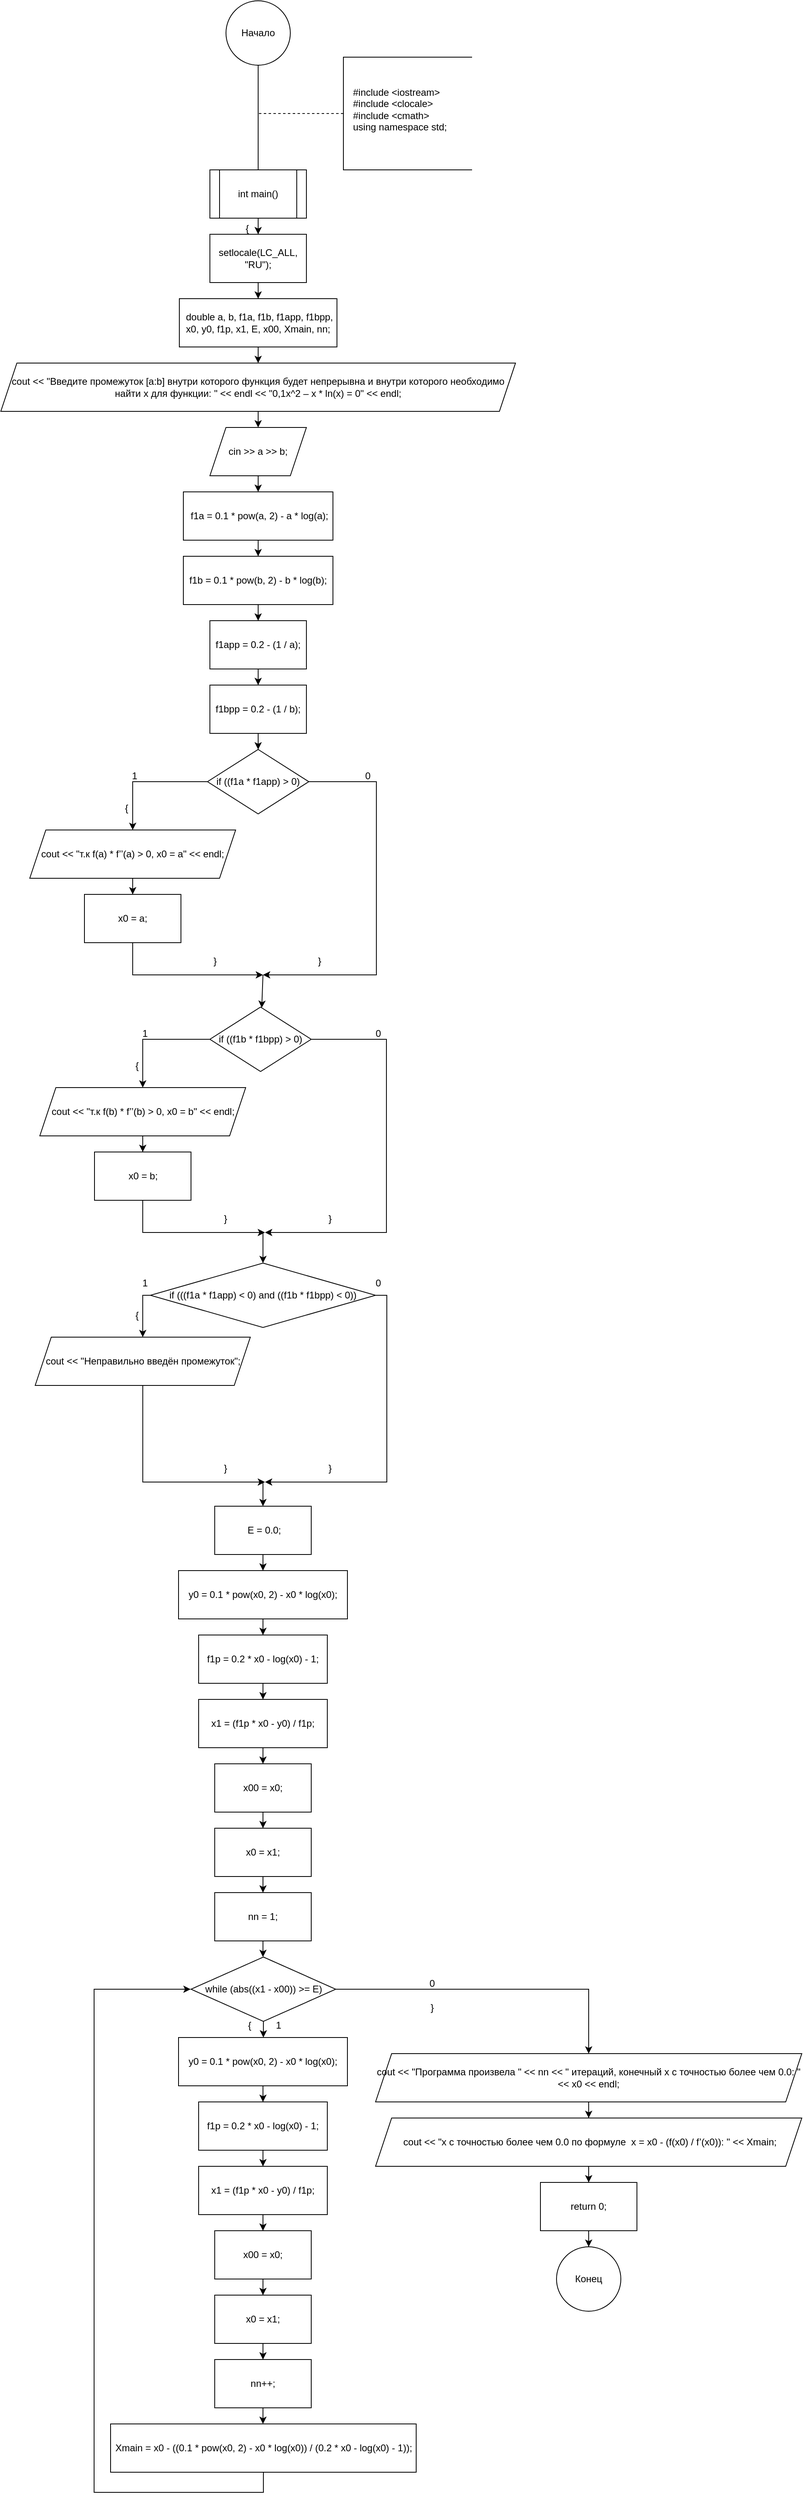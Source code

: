 <mxfile version="25.0.1">
  <diagram name="Страница — 1" id="KuzJ7BlQU6zKA9WAR2Pb">
    <mxGraphModel dx="1521" dy="707" grid="1" gridSize="10" guides="1" tooltips="1" connect="1" arrows="1" fold="1" page="1" pageScale="1" pageWidth="827" pageHeight="1169" math="0" shadow="0">
      <root>
        <mxCell id="0" />
        <mxCell id="1" parent="0" />
        <mxCell id="lhjsXPEg61r2P-uyUNNi-3" style="edgeStyle=orthogonalEdgeStyle;rounded=0;orthogonalLoop=1;jettySize=auto;html=1;" edge="1" parent="1" source="lhjsXPEg61r2P-uyUNNi-1">
          <mxGeometry relative="1" as="geometry">
            <mxPoint x="414" y="240" as="targetPoint" />
          </mxGeometry>
        </mxCell>
        <mxCell id="lhjsXPEg61r2P-uyUNNi-1" value="Начало" style="ellipse;whiteSpace=wrap;html=1;aspect=fixed;" vertex="1" parent="1">
          <mxGeometry x="374" y="20" width="80" height="80" as="geometry" />
        </mxCell>
        <mxCell id="lhjsXPEg61r2P-uyUNNi-2" value="" style="endArrow=none;dashed=1;html=1;rounded=0;" edge="1" parent="1">
          <mxGeometry width="50" height="50" relative="1" as="geometry">
            <mxPoint x="520" y="160" as="sourcePoint" />
            <mxPoint x="414" y="160" as="targetPoint" />
          </mxGeometry>
        </mxCell>
        <mxCell id="lhjsXPEg61r2P-uyUNNi-4" value="" style="endArrow=none;html=1;rounded=0;" edge="1" parent="1">
          <mxGeometry width="50" height="50" relative="1" as="geometry">
            <mxPoint x="680" y="230" as="sourcePoint" />
            <mxPoint x="680" y="90" as="targetPoint" />
            <Array as="points">
              <mxPoint x="520" y="230" />
              <mxPoint x="520" y="90" />
            </Array>
          </mxGeometry>
        </mxCell>
        <mxCell id="lhjsXPEg61r2P-uyUNNi-5" value="#include &lt;iostream&gt;&#xa;#include &lt;clocale&gt;&#xa;#include &lt;cmath&gt; &#xa;using namespace std;" style="text;whiteSpace=wrap;" vertex="1" parent="1">
          <mxGeometry x="530" y="120" width="150" height="80" as="geometry" />
        </mxCell>
        <mxCell id="lhjsXPEg61r2P-uyUNNi-7" style="edgeStyle=orthogonalEdgeStyle;rounded=0;orthogonalLoop=1;jettySize=auto;html=1;" edge="1" parent="1" source="lhjsXPEg61r2P-uyUNNi-6" target="lhjsXPEg61r2P-uyUNNi-8">
          <mxGeometry relative="1" as="geometry">
            <mxPoint x="414" y="320" as="targetPoint" />
          </mxGeometry>
        </mxCell>
        <mxCell id="lhjsXPEg61r2P-uyUNNi-6" value="int main()" style="shape=process;whiteSpace=wrap;html=1;backgroundOutline=1;" vertex="1" parent="1">
          <mxGeometry x="354" y="230" width="120" height="60" as="geometry" />
        </mxCell>
        <mxCell id="lhjsXPEg61r2P-uyUNNi-9" style="edgeStyle=orthogonalEdgeStyle;rounded=0;orthogonalLoop=1;jettySize=auto;html=1;" edge="1" parent="1" source="lhjsXPEg61r2P-uyUNNi-8" target="lhjsXPEg61r2P-uyUNNi-10">
          <mxGeometry relative="1" as="geometry">
            <mxPoint x="414" y="400" as="targetPoint" />
          </mxGeometry>
        </mxCell>
        <mxCell id="lhjsXPEg61r2P-uyUNNi-8" value="setlocale(LC_ALL, &quot;RU&quot;);" style="rounded=0;whiteSpace=wrap;html=1;" vertex="1" parent="1">
          <mxGeometry x="354" y="310" width="120" height="60" as="geometry" />
        </mxCell>
        <mxCell id="lhjsXPEg61r2P-uyUNNi-12" style="edgeStyle=orthogonalEdgeStyle;rounded=0;orthogonalLoop=1;jettySize=auto;html=1;" edge="1" parent="1" source="lhjsXPEg61r2P-uyUNNi-10">
          <mxGeometry relative="1" as="geometry">
            <mxPoint x="414" y="470" as="targetPoint" />
          </mxGeometry>
        </mxCell>
        <mxCell id="lhjsXPEg61r2P-uyUNNi-10" value="&amp;nbsp;double a, b, f1a, f1b, f1app, f1bpp, x0, y0, f1p, x1, E, x00, Xmain, nn;" style="rounded=0;whiteSpace=wrap;html=1;" vertex="1" parent="1">
          <mxGeometry x="316" y="390" width="196" height="60" as="geometry" />
        </mxCell>
        <mxCell id="lhjsXPEg61r2P-uyUNNi-14" style="edgeStyle=orthogonalEdgeStyle;rounded=0;orthogonalLoop=1;jettySize=auto;html=1;" edge="1" parent="1">
          <mxGeometry relative="1" as="geometry">
            <mxPoint x="414" y="550" as="targetPoint" />
            <mxPoint x="414" y="530" as="sourcePoint" />
          </mxGeometry>
        </mxCell>
        <mxCell id="lhjsXPEg61r2P-uyUNNi-17" style="edgeStyle=orthogonalEdgeStyle;rounded=0;orthogonalLoop=1;jettySize=auto;html=1;entryX=0.5;entryY=0;entryDx=0;entryDy=0;" edge="1" parent="1" target="lhjsXPEg61r2P-uyUNNi-16">
          <mxGeometry relative="1" as="geometry">
            <mxPoint x="414" y="610" as="sourcePoint" />
          </mxGeometry>
        </mxCell>
        <mxCell id="lhjsXPEg61r2P-uyUNNi-19" style="edgeStyle=orthogonalEdgeStyle;rounded=0;orthogonalLoop=1;jettySize=auto;html=1;entryX=0.5;entryY=0;entryDx=0;entryDy=0;" edge="1" parent="1" source="lhjsXPEg61r2P-uyUNNi-16" target="lhjsXPEg61r2P-uyUNNi-18">
          <mxGeometry relative="1" as="geometry" />
        </mxCell>
        <mxCell id="lhjsXPEg61r2P-uyUNNi-16" value="&amp;nbsp;f1a = 0.1 * pow(a, 2) - a * log(a);" style="rounded=0;whiteSpace=wrap;html=1;" vertex="1" parent="1">
          <mxGeometry x="321" y="630" width="186" height="60" as="geometry" />
        </mxCell>
        <mxCell id="lhjsXPEg61r2P-uyUNNi-20" style="edgeStyle=orthogonalEdgeStyle;rounded=0;orthogonalLoop=1;jettySize=auto;html=1;" edge="1" parent="1" source="lhjsXPEg61r2P-uyUNNi-18" target="lhjsXPEg61r2P-uyUNNi-21">
          <mxGeometry relative="1" as="geometry">
            <mxPoint x="414" y="800" as="targetPoint" />
          </mxGeometry>
        </mxCell>
        <mxCell id="lhjsXPEg61r2P-uyUNNi-18" value="f1b = 0.1 * pow(b, 2) - b * log(b);" style="rounded=0;whiteSpace=wrap;html=1;" vertex="1" parent="1">
          <mxGeometry x="321" y="710" width="186" height="60" as="geometry" />
        </mxCell>
        <mxCell id="lhjsXPEg61r2P-uyUNNi-22" style="edgeStyle=orthogonalEdgeStyle;rounded=0;orthogonalLoop=1;jettySize=auto;html=1;" edge="1" parent="1" source="lhjsXPEg61r2P-uyUNNi-21" target="lhjsXPEg61r2P-uyUNNi-27">
          <mxGeometry relative="1" as="geometry">
            <mxPoint x="414" y="880" as="targetPoint" />
          </mxGeometry>
        </mxCell>
        <mxCell id="lhjsXPEg61r2P-uyUNNi-21" value="f1app = 0.2 - (1 / a);" style="rounded=0;whiteSpace=wrap;html=1;" vertex="1" parent="1">
          <mxGeometry x="354" y="790" width="120" height="60" as="geometry" />
        </mxCell>
        <mxCell id="lhjsXPEg61r2P-uyUNNi-25" value="cin &amp;gt;&amp;gt; a &amp;gt;&amp;gt; b;" style="shape=parallelogram;perimeter=parallelogramPerimeter;whiteSpace=wrap;html=1;fixedSize=1;" vertex="1" parent="1">
          <mxGeometry x="354" y="550" width="120" height="60" as="geometry" />
        </mxCell>
        <mxCell id="lhjsXPEg61r2P-uyUNNi-26" value="cout &amp;lt;&amp;lt; &quot;Введите промежуток [a:b] внутри которого функция будет непрерывна и внутри которого необходимо найти x для функции: &quot; &amp;lt;&amp;lt; endl &amp;lt;&amp;lt; &quot;0,1x^2 – x * ln(x) = 0&quot; &amp;lt;&amp;lt; endl;" style="shape=parallelogram;perimeter=parallelogramPerimeter;whiteSpace=wrap;html=1;fixedSize=1;" vertex="1" parent="1">
          <mxGeometry x="94" y="470" width="640" height="60" as="geometry" />
        </mxCell>
        <mxCell id="lhjsXPEg61r2P-uyUNNi-28" style="edgeStyle=orthogonalEdgeStyle;rounded=0;orthogonalLoop=1;jettySize=auto;html=1;" edge="1" parent="1" source="lhjsXPEg61r2P-uyUNNi-27" target="lhjsXPEg61r2P-uyUNNi-29">
          <mxGeometry relative="1" as="geometry">
            <mxPoint x="414" y="950" as="targetPoint" />
          </mxGeometry>
        </mxCell>
        <mxCell id="lhjsXPEg61r2P-uyUNNi-27" value="f1bpp = 0.2 - (1 / b);" style="rounded=0;whiteSpace=wrap;html=1;" vertex="1" parent="1">
          <mxGeometry x="354" y="870" width="120" height="60" as="geometry" />
        </mxCell>
        <mxCell id="lhjsXPEg61r2P-uyUNNi-38" style="edgeStyle=orthogonalEdgeStyle;rounded=0;orthogonalLoop=1;jettySize=auto;html=1;entryX=0.5;entryY=0;entryDx=0;entryDy=0;" edge="1" parent="1" source="lhjsXPEg61r2P-uyUNNi-29" target="lhjsXPEg61r2P-uyUNNi-35">
          <mxGeometry relative="1" as="geometry">
            <Array as="points">
              <mxPoint x="258" y="990" />
            </Array>
          </mxGeometry>
        </mxCell>
        <mxCell id="lhjsXPEg61r2P-uyUNNi-40" style="edgeStyle=orthogonalEdgeStyle;rounded=0;orthogonalLoop=1;jettySize=auto;html=1;" edge="1" parent="1" source="lhjsXPEg61r2P-uyUNNi-29">
          <mxGeometry relative="1" as="geometry">
            <mxPoint x="420" y="1230" as="targetPoint" />
            <Array as="points">
              <mxPoint x="561" y="990" />
            </Array>
          </mxGeometry>
        </mxCell>
        <mxCell id="lhjsXPEg61r2P-uyUNNi-29" value="if ((f1a * f1app) &amp;gt; 0)" style="rhombus;whiteSpace=wrap;html=1;" vertex="1" parent="1">
          <mxGeometry x="351" y="950" width="126" height="80" as="geometry" />
        </mxCell>
        <mxCell id="lhjsXPEg61r2P-uyUNNi-41" style="edgeStyle=orthogonalEdgeStyle;rounded=0;orthogonalLoop=1;jettySize=auto;html=1;" edge="1" parent="1" source="lhjsXPEg61r2P-uyUNNi-33">
          <mxGeometry relative="1" as="geometry">
            <mxPoint x="420" y="1230" as="targetPoint" />
            <Array as="points">
              <mxPoint x="258" y="1230" />
              <mxPoint x="258" y="1230" />
            </Array>
          </mxGeometry>
        </mxCell>
        <mxCell id="lhjsXPEg61r2P-uyUNNi-33" value="x0 = a;" style="rounded=0;whiteSpace=wrap;html=1;" vertex="1" parent="1">
          <mxGeometry x="198" y="1130" width="120" height="60" as="geometry" />
        </mxCell>
        <mxCell id="lhjsXPEg61r2P-uyUNNi-39" style="edgeStyle=orthogonalEdgeStyle;rounded=0;orthogonalLoop=1;jettySize=auto;html=1;entryX=0.5;entryY=0;entryDx=0;entryDy=0;" edge="1" parent="1" source="lhjsXPEg61r2P-uyUNNi-35" target="lhjsXPEg61r2P-uyUNNi-33">
          <mxGeometry relative="1" as="geometry" />
        </mxCell>
        <mxCell id="lhjsXPEg61r2P-uyUNNi-35" value="cout &amp;lt;&amp;lt; &quot;т.к f(a) * f’’(a) &amp;gt; 0, x0 = a&quot; &amp;lt;&amp;lt; endl;" style="shape=parallelogram;perimeter=parallelogramPerimeter;whiteSpace=wrap;html=1;fixedSize=1;" vertex="1" parent="1">
          <mxGeometry x="130" y="1050" width="256" height="60" as="geometry" />
        </mxCell>
        <mxCell id="lhjsXPEg61r2P-uyUNNi-43" value="1" style="text;html=1;align=center;verticalAlign=middle;resizable=0;points=[];autosize=1;strokeColor=none;fillColor=none;" vertex="1" parent="1">
          <mxGeometry x="245" y="968" width="30" height="30" as="geometry" />
        </mxCell>
        <mxCell id="lhjsXPEg61r2P-uyUNNi-44" value="0" style="text;html=1;align=center;verticalAlign=middle;resizable=0;points=[];autosize=1;strokeColor=none;fillColor=none;" vertex="1" parent="1">
          <mxGeometry x="535" y="968" width="30" height="30" as="geometry" />
        </mxCell>
        <mxCell id="lhjsXPEg61r2P-uyUNNi-45" value="{" style="text;html=1;align=center;verticalAlign=middle;resizable=0;points=[];autosize=1;strokeColor=none;fillColor=none;" vertex="1" parent="1">
          <mxGeometry x="235" y="1008" width="30" height="30" as="geometry" />
        </mxCell>
        <mxCell id="lhjsXPEg61r2P-uyUNNi-46" value="{" style="text;html=1;align=center;verticalAlign=middle;resizable=0;points=[];autosize=1;strokeColor=none;fillColor=none;" vertex="1" parent="1">
          <mxGeometry x="385" y="288" width="30" height="30" as="geometry" />
        </mxCell>
        <mxCell id="lhjsXPEg61r2P-uyUNNi-47" value="}" style="text;html=1;align=center;verticalAlign=middle;resizable=0;points=[];autosize=1;strokeColor=none;fillColor=none;" vertex="1" parent="1">
          <mxGeometry x="345" y="1198" width="30" height="30" as="geometry" />
        </mxCell>
        <mxCell id="lhjsXPEg61r2P-uyUNNi-48" value="}" style="text;html=1;align=center;verticalAlign=middle;resizable=0;points=[];autosize=1;strokeColor=none;fillColor=none;" vertex="1" parent="1">
          <mxGeometry x="475" y="1198" width="30" height="30" as="geometry" />
        </mxCell>
        <mxCell id="lhjsXPEg61r2P-uyUNNi-49" style="edgeStyle=orthogonalEdgeStyle;rounded=0;orthogonalLoop=1;jettySize=auto;html=1;entryX=0.5;entryY=0;entryDx=0;entryDy=0;" edge="1" parent="1" source="lhjsXPEg61r2P-uyUNNi-51" target="lhjsXPEg61r2P-uyUNNi-55">
          <mxGeometry relative="1" as="geometry">
            <Array as="points">
              <mxPoint x="270.5" y="1310" />
            </Array>
          </mxGeometry>
        </mxCell>
        <mxCell id="lhjsXPEg61r2P-uyUNNi-50" style="edgeStyle=orthogonalEdgeStyle;rounded=0;orthogonalLoop=1;jettySize=auto;html=1;" edge="1" parent="1" source="lhjsXPEg61r2P-uyUNNi-51">
          <mxGeometry relative="1" as="geometry">
            <mxPoint x="422.5" y="1550" as="targetPoint" />
            <Array as="points">
              <mxPoint x="573.5" y="1310" />
            </Array>
          </mxGeometry>
        </mxCell>
        <mxCell id="lhjsXPEg61r2P-uyUNNi-51" value="if ((f1b * f1bpp) &amp;gt; 0)" style="rhombus;whiteSpace=wrap;html=1;" vertex="1" parent="1">
          <mxGeometry x="354" y="1270" width="126" height="80" as="geometry" />
        </mxCell>
        <mxCell id="lhjsXPEg61r2P-uyUNNi-52" style="edgeStyle=orthogonalEdgeStyle;rounded=0;orthogonalLoop=1;jettySize=auto;html=1;" edge="1" parent="1" source="lhjsXPEg61r2P-uyUNNi-53">
          <mxGeometry relative="1" as="geometry">
            <mxPoint x="422.5" y="1550" as="targetPoint" />
            <Array as="points">
              <mxPoint x="270.5" y="1550" />
              <mxPoint x="270.5" y="1550" />
            </Array>
          </mxGeometry>
        </mxCell>
        <mxCell id="lhjsXPEg61r2P-uyUNNi-53" value="x0 = b;" style="rounded=0;whiteSpace=wrap;html=1;" vertex="1" parent="1">
          <mxGeometry x="210.5" y="1450" width="120" height="60" as="geometry" />
        </mxCell>
        <mxCell id="lhjsXPEg61r2P-uyUNNi-54" style="edgeStyle=orthogonalEdgeStyle;rounded=0;orthogonalLoop=1;jettySize=auto;html=1;entryX=0.5;entryY=0;entryDx=0;entryDy=0;" edge="1" parent="1" source="lhjsXPEg61r2P-uyUNNi-55" target="lhjsXPEg61r2P-uyUNNi-53">
          <mxGeometry relative="1" as="geometry" />
        </mxCell>
        <mxCell id="lhjsXPEg61r2P-uyUNNi-55" value="cout &amp;lt;&amp;lt; &quot;т.к f(b) * f’’(b) &amp;gt; 0, x0 = b&quot; &amp;lt;&amp;lt; endl;" style="shape=parallelogram;perimeter=parallelogramPerimeter;whiteSpace=wrap;html=1;fixedSize=1;" vertex="1" parent="1">
          <mxGeometry x="142.5" y="1370" width="256" height="60" as="geometry" />
        </mxCell>
        <mxCell id="lhjsXPEg61r2P-uyUNNi-56" value="1" style="text;html=1;align=center;verticalAlign=middle;resizable=0;points=[];autosize=1;strokeColor=none;fillColor=none;" vertex="1" parent="1">
          <mxGeometry x="257.5" y="1288" width="30" height="30" as="geometry" />
        </mxCell>
        <mxCell id="lhjsXPEg61r2P-uyUNNi-57" value="0" style="text;html=1;align=center;verticalAlign=middle;resizable=0;points=[];autosize=1;strokeColor=none;fillColor=none;" vertex="1" parent="1">
          <mxGeometry x="547.5" y="1288" width="30" height="30" as="geometry" />
        </mxCell>
        <mxCell id="lhjsXPEg61r2P-uyUNNi-58" value="{" style="text;html=1;align=center;verticalAlign=middle;resizable=0;points=[];autosize=1;strokeColor=none;fillColor=none;" vertex="1" parent="1">
          <mxGeometry x="247.5" y="1328" width="30" height="30" as="geometry" />
        </mxCell>
        <mxCell id="lhjsXPEg61r2P-uyUNNi-59" value="}" style="text;html=1;align=center;verticalAlign=middle;resizable=0;points=[];autosize=1;strokeColor=none;fillColor=none;" vertex="1" parent="1">
          <mxGeometry x="357.5" y="1518" width="30" height="30" as="geometry" />
        </mxCell>
        <mxCell id="lhjsXPEg61r2P-uyUNNi-60" value="}" style="text;html=1;align=center;verticalAlign=middle;resizable=0;points=[];autosize=1;strokeColor=none;fillColor=none;" vertex="1" parent="1">
          <mxGeometry x="487.5" y="1518" width="30" height="30" as="geometry" />
        </mxCell>
        <mxCell id="lhjsXPEg61r2P-uyUNNi-64" value="" style="endArrow=classic;html=1;rounded=0;" edge="1" parent="1" target="lhjsXPEg61r2P-uyUNNi-51">
          <mxGeometry width="50" height="50" relative="1" as="geometry">
            <mxPoint x="420" y="1230" as="sourcePoint" />
            <mxPoint x="420" y="1270" as="targetPoint" />
          </mxGeometry>
        </mxCell>
        <mxCell id="lhjsXPEg61r2P-uyUNNi-66" value="" style="endArrow=classic;html=1;rounded=0;entryX=0.5;entryY=0;entryDx=0;entryDy=0;" edge="1" parent="1" target="lhjsXPEg61r2P-uyUNNi-69">
          <mxGeometry width="50" height="50" relative="1" as="geometry">
            <mxPoint x="420" y="1550" as="sourcePoint" />
            <mxPoint x="420" y="1620" as="targetPoint" />
          </mxGeometry>
        </mxCell>
        <mxCell id="lhjsXPEg61r2P-uyUNNi-67" style="edgeStyle=orthogonalEdgeStyle;rounded=0;orthogonalLoop=1;jettySize=auto;html=1;entryX=0.5;entryY=0;entryDx=0;entryDy=0;" edge="1" parent="1" source="lhjsXPEg61r2P-uyUNNi-69" target="lhjsXPEg61r2P-uyUNNi-73">
          <mxGeometry relative="1" as="geometry">
            <Array as="points">
              <mxPoint x="271" y="1628" />
            </Array>
          </mxGeometry>
        </mxCell>
        <mxCell id="lhjsXPEg61r2P-uyUNNi-68" style="edgeStyle=orthogonalEdgeStyle;rounded=0;orthogonalLoop=1;jettySize=auto;html=1;" edge="1" parent="1" source="lhjsXPEg61r2P-uyUNNi-69">
          <mxGeometry relative="1" as="geometry">
            <mxPoint x="422.5" y="1860" as="targetPoint" />
            <Array as="points">
              <mxPoint x="574" y="1628" />
              <mxPoint x="574" y="1860" />
            </Array>
          </mxGeometry>
        </mxCell>
        <mxCell id="lhjsXPEg61r2P-uyUNNi-69" value="if (((f1a * f1app) &amp;lt; 0) and ((f1b * f1bpp) &amp;lt; 0))" style="rhombus;whiteSpace=wrap;html=1;" vertex="1" parent="1">
          <mxGeometry x="280" y="1588" width="280" height="80" as="geometry" />
        </mxCell>
        <mxCell id="lhjsXPEg61r2P-uyUNNi-70" style="edgeStyle=orthogonalEdgeStyle;rounded=0;orthogonalLoop=1;jettySize=auto;html=1;" edge="1" parent="1" source="lhjsXPEg61r2P-uyUNNi-73">
          <mxGeometry relative="1" as="geometry">
            <mxPoint x="422.5" y="1860" as="targetPoint" />
            <Array as="points">
              <mxPoint x="271" y="1860" />
            </Array>
            <mxPoint x="270.5" y="1820" as="sourcePoint" />
          </mxGeometry>
        </mxCell>
        <mxCell id="lhjsXPEg61r2P-uyUNNi-73" value="cout &amp;lt;&amp;lt; &quot;Неправильно введён промежуток&quot;;" style="shape=parallelogram;perimeter=parallelogramPerimeter;whiteSpace=wrap;html=1;fixedSize=1;" vertex="1" parent="1">
          <mxGeometry x="136.75" y="1680" width="267.5" height="60" as="geometry" />
        </mxCell>
        <mxCell id="lhjsXPEg61r2P-uyUNNi-74" value="1" style="text;html=1;align=center;verticalAlign=middle;resizable=0;points=[];autosize=1;strokeColor=none;fillColor=none;" vertex="1" parent="1">
          <mxGeometry x="257.5" y="1598" width="30" height="30" as="geometry" />
        </mxCell>
        <mxCell id="lhjsXPEg61r2P-uyUNNi-75" value="0" style="text;html=1;align=center;verticalAlign=middle;resizable=0;points=[];autosize=1;strokeColor=none;fillColor=none;" vertex="1" parent="1">
          <mxGeometry x="547.5" y="1598" width="30" height="30" as="geometry" />
        </mxCell>
        <mxCell id="lhjsXPEg61r2P-uyUNNi-76" value="{" style="text;html=1;align=center;verticalAlign=middle;resizable=0;points=[];autosize=1;strokeColor=none;fillColor=none;" vertex="1" parent="1">
          <mxGeometry x="247.5" y="1638" width="30" height="30" as="geometry" />
        </mxCell>
        <mxCell id="lhjsXPEg61r2P-uyUNNi-77" value="}" style="text;html=1;align=center;verticalAlign=middle;resizable=0;points=[];autosize=1;strokeColor=none;fillColor=none;" vertex="1" parent="1">
          <mxGeometry x="357.5" y="1828" width="30" height="30" as="geometry" />
        </mxCell>
        <mxCell id="lhjsXPEg61r2P-uyUNNi-78" value="}" style="text;html=1;align=center;verticalAlign=middle;resizable=0;points=[];autosize=1;strokeColor=none;fillColor=none;" vertex="1" parent="1">
          <mxGeometry x="487.5" y="1828" width="30" height="30" as="geometry" />
        </mxCell>
        <mxCell id="lhjsXPEg61r2P-uyUNNi-82" value="" style="endArrow=classic;html=1;rounded=0;" edge="1" parent="1" target="lhjsXPEg61r2P-uyUNNi-83">
          <mxGeometry width="50" height="50" relative="1" as="geometry">
            <mxPoint x="420" y="1860" as="sourcePoint" />
            <mxPoint x="420" y="1920" as="targetPoint" />
          </mxGeometry>
        </mxCell>
        <mxCell id="lhjsXPEg61r2P-uyUNNi-84" style="edgeStyle=orthogonalEdgeStyle;rounded=0;orthogonalLoop=1;jettySize=auto;html=1;" edge="1" parent="1" source="lhjsXPEg61r2P-uyUNNi-83" target="lhjsXPEg61r2P-uyUNNi-85">
          <mxGeometry relative="1" as="geometry">
            <mxPoint x="420" y="1970" as="targetPoint" />
          </mxGeometry>
        </mxCell>
        <mxCell id="lhjsXPEg61r2P-uyUNNi-83" value="&amp;nbsp;E = 0.0;" style="rounded=0;whiteSpace=wrap;html=1;" vertex="1" parent="1">
          <mxGeometry x="360" y="1890" width="120" height="60" as="geometry" />
        </mxCell>
        <mxCell id="lhjsXPEg61r2P-uyUNNi-86" style="edgeStyle=orthogonalEdgeStyle;rounded=0;orthogonalLoop=1;jettySize=auto;html=1;" edge="1" parent="1" source="lhjsXPEg61r2P-uyUNNi-85" target="lhjsXPEg61r2P-uyUNNi-87">
          <mxGeometry relative="1" as="geometry">
            <mxPoint x="420" y="2050" as="targetPoint" />
          </mxGeometry>
        </mxCell>
        <mxCell id="lhjsXPEg61r2P-uyUNNi-85" value="y0 = 0.1 * pow(x0, 2) - x0 * log(x0);" style="rounded=0;whiteSpace=wrap;html=1;" vertex="1" parent="1">
          <mxGeometry x="315" y="1970" width="210" height="60" as="geometry" />
        </mxCell>
        <mxCell id="lhjsXPEg61r2P-uyUNNi-88" style="edgeStyle=orthogonalEdgeStyle;rounded=0;orthogonalLoop=1;jettySize=auto;html=1;" edge="1" parent="1" source="lhjsXPEg61r2P-uyUNNi-87" target="lhjsXPEg61r2P-uyUNNi-89">
          <mxGeometry relative="1" as="geometry">
            <mxPoint x="420" y="2130" as="targetPoint" />
          </mxGeometry>
        </mxCell>
        <mxCell id="lhjsXPEg61r2P-uyUNNi-87" value="f1p = 0.2 * x0 - log(x0) - 1;" style="rounded=0;whiteSpace=wrap;html=1;" vertex="1" parent="1">
          <mxGeometry x="340" y="2050" width="160" height="60" as="geometry" />
        </mxCell>
        <mxCell id="lhjsXPEg61r2P-uyUNNi-90" style="edgeStyle=orthogonalEdgeStyle;rounded=0;orthogonalLoop=1;jettySize=auto;html=1;" edge="1" parent="1" source="lhjsXPEg61r2P-uyUNNi-89" target="lhjsXPEg61r2P-uyUNNi-91">
          <mxGeometry relative="1" as="geometry">
            <mxPoint x="420" y="2210" as="targetPoint" />
          </mxGeometry>
        </mxCell>
        <mxCell id="lhjsXPEg61r2P-uyUNNi-89" value="x1 = (f1p * x0 - y0) / f1p;" style="rounded=0;whiteSpace=wrap;html=1;" vertex="1" parent="1">
          <mxGeometry x="340" y="2130" width="160" height="60" as="geometry" />
        </mxCell>
        <mxCell id="lhjsXPEg61r2P-uyUNNi-92" style="edgeStyle=orthogonalEdgeStyle;rounded=0;orthogonalLoop=1;jettySize=auto;html=1;" edge="1" parent="1" source="lhjsXPEg61r2P-uyUNNi-91" target="lhjsXPEg61r2P-uyUNNi-93">
          <mxGeometry relative="1" as="geometry">
            <mxPoint x="420" y="2300" as="targetPoint" />
          </mxGeometry>
        </mxCell>
        <mxCell id="lhjsXPEg61r2P-uyUNNi-91" value="x00 = x0;" style="rounded=0;whiteSpace=wrap;html=1;" vertex="1" parent="1">
          <mxGeometry x="360" y="2210" width="120" height="60" as="geometry" />
        </mxCell>
        <mxCell id="lhjsXPEg61r2P-uyUNNi-94" style="edgeStyle=orthogonalEdgeStyle;rounded=0;orthogonalLoop=1;jettySize=auto;html=1;" edge="1" parent="1" source="lhjsXPEg61r2P-uyUNNi-93" target="lhjsXPEg61r2P-uyUNNi-95">
          <mxGeometry relative="1" as="geometry">
            <mxPoint x="420" y="2370" as="targetPoint" />
          </mxGeometry>
        </mxCell>
        <mxCell id="lhjsXPEg61r2P-uyUNNi-93" value="x0 = x1;" style="rounded=0;whiteSpace=wrap;html=1;" vertex="1" parent="1">
          <mxGeometry x="360" y="2290" width="120" height="60" as="geometry" />
        </mxCell>
        <mxCell id="lhjsXPEg61r2P-uyUNNi-96" style="edgeStyle=orthogonalEdgeStyle;rounded=0;orthogonalLoop=1;jettySize=auto;html=1;" edge="1" parent="1" source="lhjsXPEg61r2P-uyUNNi-95" target="lhjsXPEg61r2P-uyUNNi-97">
          <mxGeometry relative="1" as="geometry">
            <mxPoint x="420" y="2460" as="targetPoint" />
          </mxGeometry>
        </mxCell>
        <mxCell id="lhjsXPEg61r2P-uyUNNi-95" value="nn = 1;" style="rounded=0;whiteSpace=wrap;html=1;" vertex="1" parent="1">
          <mxGeometry x="360" y="2370" width="120" height="60" as="geometry" />
        </mxCell>
        <mxCell id="lhjsXPEg61r2P-uyUNNi-110" style="edgeStyle=orthogonalEdgeStyle;rounded=0;orthogonalLoop=1;jettySize=auto;html=1;entryX=0.5;entryY=0;entryDx=0;entryDy=0;" edge="1" parent="1" source="lhjsXPEg61r2P-uyUNNi-97" target="lhjsXPEg61r2P-uyUNNi-100">
          <mxGeometry relative="1" as="geometry" />
        </mxCell>
        <mxCell id="lhjsXPEg61r2P-uyUNNi-118" style="edgeStyle=orthogonalEdgeStyle;rounded=0;orthogonalLoop=1;jettySize=auto;html=1;" edge="1" parent="1" source="lhjsXPEg61r2P-uyUNNi-97" target="lhjsXPEg61r2P-uyUNNi-121">
          <mxGeometry relative="1" as="geometry">
            <mxPoint x="660" y="2600" as="targetPoint" />
          </mxGeometry>
        </mxCell>
        <mxCell id="lhjsXPEg61r2P-uyUNNi-97" value="while (abs((x1 - x00)) &amp;gt;= E)" style="rhombus;whiteSpace=wrap;html=1;" vertex="1" parent="1">
          <mxGeometry x="330.5" y="2450" width="180" height="80" as="geometry" />
        </mxCell>
        <mxCell id="lhjsXPEg61r2P-uyUNNi-99" style="edgeStyle=orthogonalEdgeStyle;rounded=0;orthogonalLoop=1;jettySize=auto;html=1;" edge="1" parent="1" source="lhjsXPEg61r2P-uyUNNi-100" target="lhjsXPEg61r2P-uyUNNi-102">
          <mxGeometry relative="1" as="geometry">
            <mxPoint x="420" y="2630" as="targetPoint" />
          </mxGeometry>
        </mxCell>
        <mxCell id="lhjsXPEg61r2P-uyUNNi-100" value="y0 = 0.1 * pow(x0, 2) - x0 * log(x0);" style="rounded=0;whiteSpace=wrap;html=1;" vertex="1" parent="1">
          <mxGeometry x="315" y="2550" width="210" height="60" as="geometry" />
        </mxCell>
        <mxCell id="lhjsXPEg61r2P-uyUNNi-101" style="edgeStyle=orthogonalEdgeStyle;rounded=0;orthogonalLoop=1;jettySize=auto;html=1;" edge="1" parent="1" source="lhjsXPEg61r2P-uyUNNi-102" target="lhjsXPEg61r2P-uyUNNi-104">
          <mxGeometry relative="1" as="geometry">
            <mxPoint x="420" y="2710" as="targetPoint" />
          </mxGeometry>
        </mxCell>
        <mxCell id="lhjsXPEg61r2P-uyUNNi-102" value="f1p = 0.2 * x0 - log(x0) - 1;" style="rounded=0;whiteSpace=wrap;html=1;" vertex="1" parent="1">
          <mxGeometry x="340" y="2630" width="160" height="60" as="geometry" />
        </mxCell>
        <mxCell id="lhjsXPEg61r2P-uyUNNi-103" style="edgeStyle=orthogonalEdgeStyle;rounded=0;orthogonalLoop=1;jettySize=auto;html=1;" edge="1" parent="1" source="lhjsXPEg61r2P-uyUNNi-104" target="lhjsXPEg61r2P-uyUNNi-106">
          <mxGeometry relative="1" as="geometry">
            <mxPoint x="420" y="2790" as="targetPoint" />
          </mxGeometry>
        </mxCell>
        <mxCell id="lhjsXPEg61r2P-uyUNNi-104" value="x1 = (f1p * x0 - y0) / f1p;" style="rounded=0;whiteSpace=wrap;html=1;" vertex="1" parent="1">
          <mxGeometry x="340" y="2710" width="160" height="60" as="geometry" />
        </mxCell>
        <mxCell id="lhjsXPEg61r2P-uyUNNi-105" style="edgeStyle=orthogonalEdgeStyle;rounded=0;orthogonalLoop=1;jettySize=auto;html=1;" edge="1" parent="1" source="lhjsXPEg61r2P-uyUNNi-106" target="lhjsXPEg61r2P-uyUNNi-108">
          <mxGeometry relative="1" as="geometry">
            <mxPoint x="420" y="2880" as="targetPoint" />
          </mxGeometry>
        </mxCell>
        <mxCell id="lhjsXPEg61r2P-uyUNNi-106" value="x00 = x0;" style="rounded=0;whiteSpace=wrap;html=1;" vertex="1" parent="1">
          <mxGeometry x="360" y="2790" width="120" height="60" as="geometry" />
        </mxCell>
        <mxCell id="lhjsXPEg61r2P-uyUNNi-107" style="edgeStyle=orthogonalEdgeStyle;rounded=0;orthogonalLoop=1;jettySize=auto;html=1;" edge="1" parent="1" source="lhjsXPEg61r2P-uyUNNi-108" target="lhjsXPEg61r2P-uyUNNi-111">
          <mxGeometry relative="1" as="geometry">
            <mxPoint x="420" y="2950" as="targetPoint" />
          </mxGeometry>
        </mxCell>
        <mxCell id="lhjsXPEg61r2P-uyUNNi-108" value="x0 = x1;" style="rounded=0;whiteSpace=wrap;html=1;" vertex="1" parent="1">
          <mxGeometry x="360" y="2870" width="120" height="60" as="geometry" />
        </mxCell>
        <mxCell id="lhjsXPEg61r2P-uyUNNi-112" style="edgeStyle=orthogonalEdgeStyle;rounded=0;orthogonalLoop=1;jettySize=auto;html=1;" edge="1" parent="1" source="lhjsXPEg61r2P-uyUNNi-111" target="lhjsXPEg61r2P-uyUNNi-113">
          <mxGeometry relative="1" as="geometry">
            <mxPoint x="420" y="3030" as="targetPoint" />
          </mxGeometry>
        </mxCell>
        <mxCell id="lhjsXPEg61r2P-uyUNNi-111" value="nn++;" style="rounded=0;whiteSpace=wrap;html=1;" vertex="1" parent="1">
          <mxGeometry x="360" y="2950" width="120" height="60" as="geometry" />
        </mxCell>
        <mxCell id="lhjsXPEg61r2P-uyUNNi-114" style="edgeStyle=orthogonalEdgeStyle;rounded=0;orthogonalLoop=1;jettySize=auto;html=1;" edge="1" parent="1" source="lhjsXPEg61r2P-uyUNNi-113">
          <mxGeometry relative="1" as="geometry">
            <mxPoint x="330" y="2490" as="targetPoint" />
            <Array as="points">
              <mxPoint x="421" y="3115" />
              <mxPoint x="210" y="3115" />
              <mxPoint x="210" y="2490" />
            </Array>
          </mxGeometry>
        </mxCell>
        <mxCell id="lhjsXPEg61r2P-uyUNNi-113" value="Xmain = x0 - ((0.1 * pow(x0, 2) - x0 * log(x0)) / (0.2 * x0 - log(x0) - 1));" style="rounded=0;whiteSpace=wrap;html=1;" vertex="1" parent="1">
          <mxGeometry x="230.5" y="3030" width="380" height="60" as="geometry" />
        </mxCell>
        <mxCell id="lhjsXPEg61r2P-uyUNNi-115" value="1" style="text;html=1;align=center;verticalAlign=middle;resizable=0;points=[];autosize=1;strokeColor=none;fillColor=none;" vertex="1" parent="1">
          <mxGeometry x="424" y="2520" width="30" height="30" as="geometry" />
        </mxCell>
        <mxCell id="lhjsXPEg61r2P-uyUNNi-116" value="{" style="text;html=1;align=center;verticalAlign=middle;resizable=0;points=[];autosize=1;strokeColor=none;fillColor=none;" vertex="1" parent="1">
          <mxGeometry x="387.5" y="2520" width="30" height="30" as="geometry" />
        </mxCell>
        <mxCell id="lhjsXPEg61r2P-uyUNNi-119" value="0" style="text;html=1;align=center;verticalAlign=middle;resizable=0;points=[];autosize=1;strokeColor=none;fillColor=none;" vertex="1" parent="1">
          <mxGeometry x="615" y="2468" width="30" height="30" as="geometry" />
        </mxCell>
        <mxCell id="lhjsXPEg61r2P-uyUNNi-120" value="}" style="text;html=1;align=center;verticalAlign=middle;resizable=0;points=[];autosize=1;strokeColor=none;fillColor=none;" vertex="1" parent="1">
          <mxGeometry x="615" y="2498" width="30" height="30" as="geometry" />
        </mxCell>
        <mxCell id="lhjsXPEg61r2P-uyUNNi-122" style="edgeStyle=orthogonalEdgeStyle;rounded=0;orthogonalLoop=1;jettySize=auto;html=1;" edge="1" parent="1" source="lhjsXPEg61r2P-uyUNNi-121" target="lhjsXPEg61r2P-uyUNNi-123">
          <mxGeometry relative="1" as="geometry">
            <mxPoint x="825" y="2650" as="targetPoint" />
          </mxGeometry>
        </mxCell>
        <mxCell id="lhjsXPEg61r2P-uyUNNi-121" value="cout &amp;lt;&amp;lt; &quot;Программа произвела &quot; &amp;lt;&amp;lt; nn &amp;lt;&amp;lt; &quot; итераций, конечный x с точностью более чем 0.0: &quot; &amp;lt;&amp;lt; x0 &amp;lt;&amp;lt; endl;" style="shape=parallelogram;perimeter=parallelogramPerimeter;whiteSpace=wrap;html=1;fixedSize=1;" vertex="1" parent="1">
          <mxGeometry x="560" y="2570" width="530" height="60" as="geometry" />
        </mxCell>
        <mxCell id="lhjsXPEg61r2P-uyUNNi-124" style="edgeStyle=orthogonalEdgeStyle;rounded=0;orthogonalLoop=1;jettySize=auto;html=1;" edge="1" parent="1" source="lhjsXPEg61r2P-uyUNNi-123" target="lhjsXPEg61r2P-uyUNNi-125">
          <mxGeometry relative="1" as="geometry">
            <mxPoint x="825" y="2740" as="targetPoint" />
          </mxGeometry>
        </mxCell>
        <mxCell id="lhjsXPEg61r2P-uyUNNi-123" value="&amp;nbsp;cout &amp;lt;&amp;lt; &quot;x с точностью более чем 0.0 по формуле&amp;nbsp; x = x0 - (f(x0) / f’(x0)): &quot; &amp;lt;&amp;lt; Xmain;" style="shape=parallelogram;perimeter=parallelogramPerimeter;whiteSpace=wrap;html=1;fixedSize=1;" vertex="1" parent="1">
          <mxGeometry x="560" y="2650" width="530" height="60" as="geometry" />
        </mxCell>
        <mxCell id="lhjsXPEg61r2P-uyUNNi-126" style="edgeStyle=orthogonalEdgeStyle;rounded=0;orthogonalLoop=1;jettySize=auto;html=1;" edge="1" parent="1" source="lhjsXPEg61r2P-uyUNNi-125" target="lhjsXPEg61r2P-uyUNNi-127">
          <mxGeometry relative="1" as="geometry">
            <mxPoint x="825" y="2820" as="targetPoint" />
          </mxGeometry>
        </mxCell>
        <mxCell id="lhjsXPEg61r2P-uyUNNi-125" value="return 0;" style="rounded=0;whiteSpace=wrap;html=1;" vertex="1" parent="1">
          <mxGeometry x="765" y="2730" width="120" height="60" as="geometry" />
        </mxCell>
        <mxCell id="lhjsXPEg61r2P-uyUNNi-127" value="Конец" style="ellipse;whiteSpace=wrap;html=1;aspect=fixed;" vertex="1" parent="1">
          <mxGeometry x="785" y="2810" width="80" height="80" as="geometry" />
        </mxCell>
      </root>
    </mxGraphModel>
  </diagram>
</mxfile>
